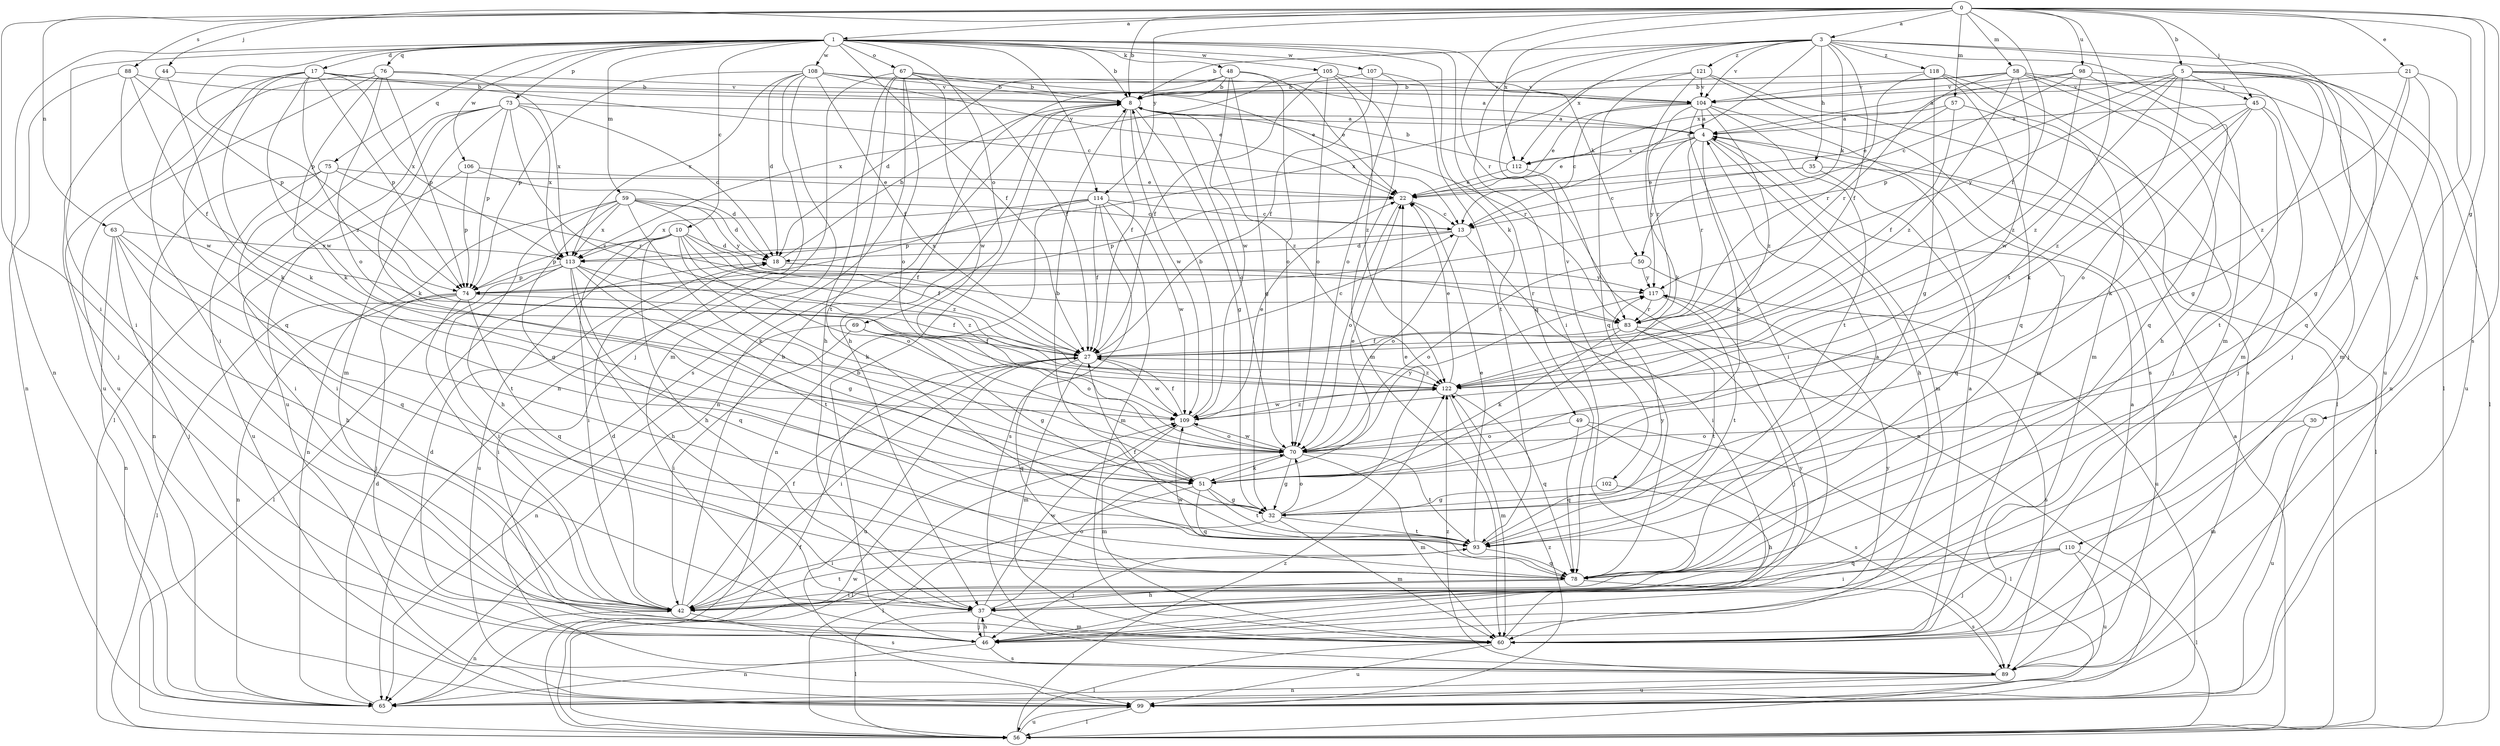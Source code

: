 strict digraph  {
0;
1;
3;
4;
5;
8;
10;
13;
17;
18;
21;
22;
27;
30;
32;
35;
37;
42;
44;
45;
46;
48;
49;
50;
51;
56;
57;
58;
59;
60;
63;
65;
67;
69;
70;
73;
74;
75;
76;
78;
83;
88;
89;
93;
98;
99;
102;
104;
105;
106;
107;
108;
109;
110;
112;
113;
114;
117;
118;
121;
122;
0 -> 1  [label=a];
0 -> 3  [label=a];
0 -> 5  [label=b];
0 -> 8  [label=b];
0 -> 21  [label=e];
0 -> 27  [label=f];
0 -> 30  [label=g];
0 -> 42  [label=i];
0 -> 44  [label=j];
0 -> 45  [label=j];
0 -> 57  [label=m];
0 -> 58  [label=m];
0 -> 63  [label=n];
0 -> 83  [label=r];
0 -> 88  [label=s];
0 -> 89  [label=s];
0 -> 93  [label=t];
0 -> 98  [label=u];
0 -> 110  [label=x];
0 -> 112  [label=x];
0 -> 114  [label=y];
1 -> 8  [label=b];
1 -> 10  [label=c];
1 -> 17  [label=d];
1 -> 27  [label=f];
1 -> 42  [label=i];
1 -> 48  [label=k];
1 -> 49  [label=k];
1 -> 50  [label=k];
1 -> 59  [label=m];
1 -> 65  [label=n];
1 -> 67  [label=o];
1 -> 69  [label=o];
1 -> 73  [label=p];
1 -> 74  [label=p];
1 -> 75  [label=q];
1 -> 76  [label=q];
1 -> 78  [label=q];
1 -> 105  [label=w];
1 -> 106  [label=w];
1 -> 107  [label=w];
1 -> 108  [label=w];
1 -> 114  [label=y];
3 -> 8  [label=b];
3 -> 13  [label=c];
3 -> 27  [label=f];
3 -> 35  [label=h];
3 -> 42  [label=i];
3 -> 50  [label=k];
3 -> 56  [label=l];
3 -> 60  [label=m];
3 -> 99  [label=u];
3 -> 102  [label=v];
3 -> 104  [label=v];
3 -> 112  [label=x];
3 -> 118  [label=z];
3 -> 121  [label=z];
4 -> 22  [label=e];
4 -> 37  [label=h];
4 -> 51  [label=k];
4 -> 60  [label=m];
4 -> 83  [label=r];
4 -> 112  [label=x];
4 -> 117  [label=y];
5 -> 32  [label=g];
5 -> 45  [label=j];
5 -> 46  [label=j];
5 -> 51  [label=k];
5 -> 56  [label=l];
5 -> 74  [label=p];
5 -> 78  [label=q];
5 -> 112  [label=x];
5 -> 117  [label=y];
5 -> 122  [label=z];
8 -> 4  [label=a];
8 -> 27  [label=f];
8 -> 32  [label=g];
8 -> 65  [label=n];
8 -> 70  [label=o];
8 -> 83  [label=r];
8 -> 109  [label=w];
8 -> 122  [label=z];
10 -> 18  [label=d];
10 -> 27  [label=f];
10 -> 37  [label=h];
10 -> 42  [label=i];
10 -> 51  [label=k];
10 -> 70  [label=o];
10 -> 74  [label=p];
10 -> 99  [label=u];
10 -> 122  [label=z];
13 -> 18  [label=d];
13 -> 42  [label=i];
13 -> 70  [label=o];
13 -> 113  [label=x];
17 -> 13  [label=c];
17 -> 42  [label=i];
17 -> 51  [label=k];
17 -> 74  [label=p];
17 -> 78  [label=q];
17 -> 104  [label=v];
17 -> 109  [label=w];
17 -> 113  [label=x];
17 -> 122  [label=z];
18 -> 8  [label=b];
18 -> 83  [label=r];
18 -> 117  [label=y];
21 -> 32  [label=g];
21 -> 46  [label=j];
21 -> 99  [label=u];
21 -> 104  [label=v];
21 -> 122  [label=z];
22 -> 13  [label=c];
22 -> 70  [label=o];
22 -> 74  [label=p];
27 -> 13  [label=c];
27 -> 42  [label=i];
27 -> 60  [label=m];
27 -> 78  [label=q];
27 -> 99  [label=u];
27 -> 109  [label=w];
27 -> 122  [label=z];
30 -> 60  [label=m];
30 -> 70  [label=o];
30 -> 99  [label=u];
32 -> 22  [label=e];
32 -> 42  [label=i];
32 -> 60  [label=m];
32 -> 70  [label=o];
32 -> 93  [label=t];
35 -> 13  [label=c];
35 -> 22  [label=e];
35 -> 56  [label=l];
35 -> 78  [label=q];
37 -> 46  [label=j];
37 -> 56  [label=l];
37 -> 60  [label=m];
37 -> 70  [label=o];
37 -> 109  [label=w];
42 -> 8  [label=b];
42 -> 18  [label=d];
42 -> 27  [label=f];
42 -> 65  [label=n];
42 -> 89  [label=s];
42 -> 93  [label=t];
44 -> 8  [label=b];
44 -> 51  [label=k];
44 -> 99  [label=u];
45 -> 4  [label=a];
45 -> 46  [label=j];
45 -> 51  [label=k];
45 -> 70  [label=o];
45 -> 93  [label=t];
45 -> 122  [label=z];
46 -> 8  [label=b];
46 -> 18  [label=d];
46 -> 37  [label=h];
46 -> 65  [label=n];
46 -> 89  [label=s];
46 -> 117  [label=y];
48 -> 8  [label=b];
48 -> 18  [label=d];
48 -> 22  [label=e];
48 -> 32  [label=g];
48 -> 37  [label=h];
48 -> 70  [label=o];
48 -> 109  [label=w];
49 -> 56  [label=l];
49 -> 70  [label=o];
49 -> 78  [label=q];
49 -> 89  [label=s];
50 -> 70  [label=o];
50 -> 99  [label=u];
50 -> 117  [label=y];
51 -> 8  [label=b];
51 -> 22  [label=e];
51 -> 32  [label=g];
51 -> 56  [label=l];
51 -> 78  [label=q];
51 -> 93  [label=t];
56 -> 4  [label=a];
56 -> 27  [label=f];
56 -> 99  [label=u];
56 -> 109  [label=w];
56 -> 122  [label=z];
57 -> 4  [label=a];
57 -> 22  [label=e];
57 -> 27  [label=f];
57 -> 46  [label=j];
58 -> 8  [label=b];
58 -> 37  [label=h];
58 -> 60  [label=m];
58 -> 65  [label=n];
58 -> 83  [label=r];
58 -> 104  [label=v];
58 -> 109  [label=w];
58 -> 122  [label=z];
59 -> 13  [label=c];
59 -> 18  [label=d];
59 -> 27  [label=f];
59 -> 32  [label=g];
59 -> 37  [label=h];
59 -> 51  [label=k];
59 -> 65  [label=n];
59 -> 113  [label=x];
59 -> 117  [label=y];
60 -> 4  [label=a];
60 -> 56  [label=l];
60 -> 99  [label=u];
60 -> 117  [label=y];
63 -> 37  [label=h];
63 -> 46  [label=j];
63 -> 65  [label=n];
63 -> 78  [label=q];
63 -> 93  [label=t];
63 -> 113  [label=x];
65 -> 18  [label=d];
67 -> 8  [label=b];
67 -> 22  [label=e];
67 -> 27  [label=f];
67 -> 37  [label=h];
67 -> 65  [label=n];
67 -> 70  [label=o];
67 -> 89  [label=s];
67 -> 93  [label=t];
67 -> 109  [label=w];
69 -> 27  [label=f];
69 -> 32  [label=g];
69 -> 42  [label=i];
69 -> 65  [label=n];
69 -> 70  [label=o];
70 -> 32  [label=g];
70 -> 51  [label=k];
70 -> 56  [label=l];
70 -> 60  [label=m];
70 -> 93  [label=t];
70 -> 109  [label=w];
70 -> 117  [label=y];
73 -> 4  [label=a];
73 -> 18  [label=d];
73 -> 51  [label=k];
73 -> 56  [label=l];
73 -> 60  [label=m];
73 -> 74  [label=p];
73 -> 99  [label=u];
73 -> 113  [label=x];
73 -> 122  [label=z];
74 -> 27  [label=f];
74 -> 42  [label=i];
74 -> 46  [label=j];
74 -> 56  [label=l];
74 -> 65  [label=n];
74 -> 78  [label=q];
75 -> 22  [label=e];
75 -> 42  [label=i];
75 -> 65  [label=n];
75 -> 83  [label=r];
75 -> 99  [label=u];
76 -> 46  [label=j];
76 -> 51  [label=k];
76 -> 70  [label=o];
76 -> 74  [label=p];
76 -> 99  [label=u];
76 -> 104  [label=v];
76 -> 113  [label=x];
78 -> 4  [label=a];
78 -> 37  [label=h];
78 -> 42  [label=i];
78 -> 89  [label=s];
78 -> 109  [label=w];
83 -> 27  [label=f];
83 -> 46  [label=j];
83 -> 51  [label=k];
83 -> 89  [label=s];
83 -> 93  [label=t];
88 -> 8  [label=b];
88 -> 27  [label=f];
88 -> 65  [label=n];
88 -> 74  [label=p];
88 -> 109  [label=w];
89 -> 4  [label=a];
89 -> 65  [label=n];
89 -> 99  [label=u];
89 -> 122  [label=z];
93 -> 22  [label=e];
93 -> 27  [label=f];
93 -> 46  [label=j];
93 -> 78  [label=q];
93 -> 117  [label=y];
98 -> 4  [label=a];
98 -> 13  [label=c];
98 -> 60  [label=m];
98 -> 78  [label=q];
98 -> 104  [label=v];
98 -> 122  [label=z];
99 -> 56  [label=l];
99 -> 122  [label=z];
102 -> 32  [label=g];
102 -> 37  [label=h];
104 -> 4  [label=a];
104 -> 13  [label=c];
104 -> 22  [label=e];
104 -> 42  [label=i];
104 -> 60  [label=m];
104 -> 83  [label=r];
104 -> 93  [label=t];
104 -> 122  [label=z];
105 -> 27  [label=f];
105 -> 60  [label=m];
105 -> 70  [label=o];
105 -> 104  [label=v];
105 -> 113  [label=x];
105 -> 122  [label=z];
106 -> 18  [label=d];
106 -> 22  [label=e];
106 -> 42  [label=i];
106 -> 74  [label=p];
107 -> 8  [label=b];
107 -> 27  [label=f];
107 -> 70  [label=o];
107 -> 93  [label=t];
108 -> 4  [label=a];
108 -> 8  [label=b];
108 -> 18  [label=d];
108 -> 22  [label=e];
108 -> 27  [label=f];
108 -> 46  [label=j];
108 -> 60  [label=m];
108 -> 74  [label=p];
108 -> 104  [label=v];
108 -> 113  [label=x];
109 -> 8  [label=b];
109 -> 22  [label=e];
109 -> 27  [label=f];
109 -> 60  [label=m];
109 -> 70  [label=o];
109 -> 122  [label=z];
110 -> 42  [label=i];
110 -> 46  [label=j];
110 -> 56  [label=l];
110 -> 78  [label=q];
110 -> 99  [label=u];
112 -> 8  [label=b];
112 -> 22  [label=e];
112 -> 65  [label=n];
113 -> 32  [label=g];
113 -> 37  [label=h];
113 -> 42  [label=i];
113 -> 56  [label=l];
113 -> 74  [label=p];
113 -> 78  [label=q];
113 -> 93  [label=t];
113 -> 122  [label=z];
114 -> 13  [label=c];
114 -> 27  [label=f];
114 -> 60  [label=m];
114 -> 65  [label=n];
114 -> 74  [label=p];
114 -> 89  [label=s];
114 -> 109  [label=w];
114 -> 113  [label=x];
117 -> 83  [label=r];
117 -> 93  [label=t];
118 -> 8  [label=b];
118 -> 32  [label=g];
118 -> 60  [label=m];
118 -> 78  [label=q];
118 -> 83  [label=r];
118 -> 89  [label=s];
121 -> 51  [label=k];
121 -> 56  [label=l];
121 -> 78  [label=q];
121 -> 89  [label=s];
121 -> 104  [label=v];
121 -> 113  [label=x];
122 -> 22  [label=e];
122 -> 60  [label=m];
122 -> 78  [label=q];
122 -> 109  [label=w];
}
